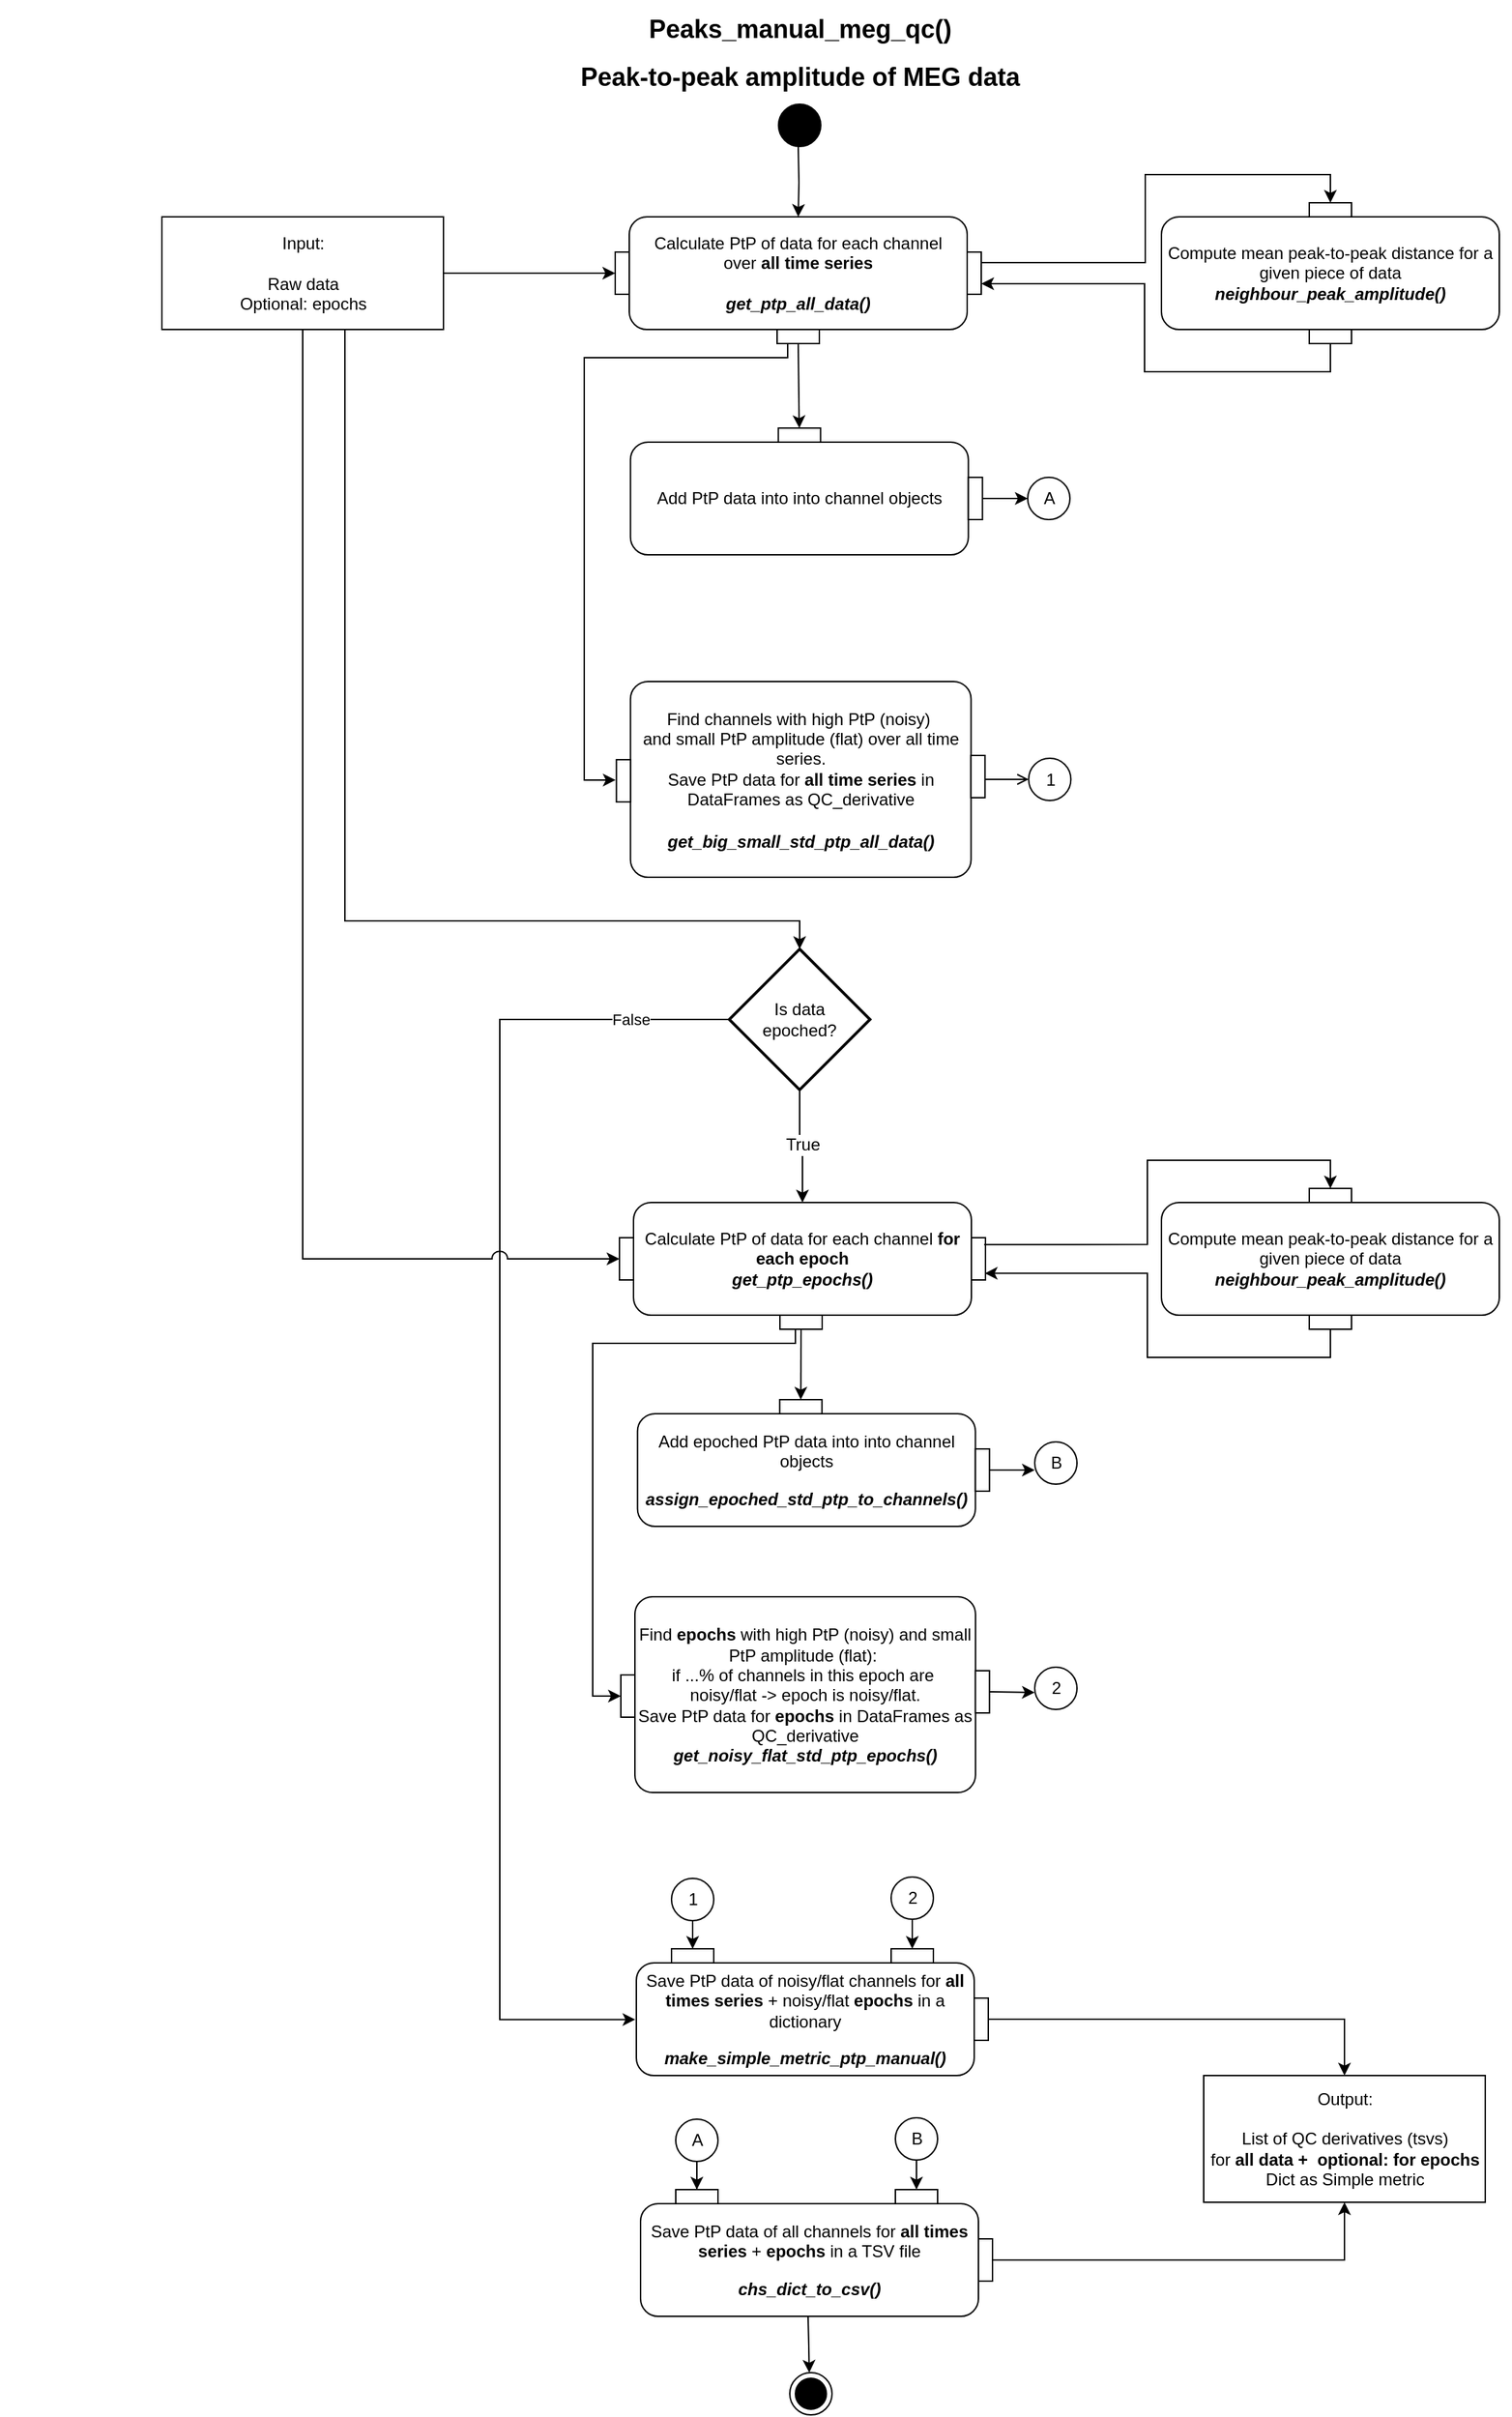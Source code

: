 <mxfile version="24.7.8">
  <diagram name="Page-1" id="929967ad-93f9-6ef4-fab6-5d389245f69c">
    <mxGraphModel dx="1468" dy="1518" grid="1" gridSize="10" guides="1" tooltips="1" connect="1" arrows="1" fold="1" page="0" pageScale="1.5" pageWidth="1169" pageHeight="826" background="none" math="0" shadow="0">
      <root>
        <mxCell id="0" style=";html=1;" />
        <mxCell id="1" style=";html=1;" parent="0" />
        <mxCell id="1672d66443f91eb5-23" value="&lt;font style=&quot;font-size: 18px;&quot;&gt;Peaks_manual_meg_qc()&lt;br style=&quot;border-color: var(--border-color);&quot;&gt;&lt;font style=&quot;border-color: var(--border-color); font-size: 18px;&quot;&gt;Peak-to-peak amplitude of MEG data&lt;/font&gt;&lt;/font&gt;" style="text;strokeColor=none;fillColor=none;html=1;fontSize=28;fontStyle=1;verticalAlign=middle;align=center;fontFamily=Helvetica;" parent="1" vertex="1">
          <mxGeometry x="198" y="-270" width="1010" height="60" as="geometry" />
        </mxCell>
        <mxCell id="_AQNHTN7oGHshsWPynQ7-32" value="&lt;p style=&quot;line-height: 18px;&quot;&gt;&lt;br&gt;&lt;/p&gt;" style="text;html=1;align=center;verticalAlign=middle;resizable=0;points=[];autosize=1;strokeColor=none;fillColor=none;fontSize=18;fontFamily=Helvetica;" parent="1" vertex="1">
          <mxGeometry x="135" y="470" width="20" height="70" as="geometry" />
        </mxCell>
        <mxCell id="aMBQikMxI9hOsdB5_Ojq-27" value="False" style="edgeStyle=orthogonalEdgeStyle;rounded=0;orthogonalLoop=1;jettySize=auto;html=1;strokeColor=default;jumpStyle=arc;entryX=-0.003;entryY=0.503;entryDx=0;entryDy=0;entryPerimeter=0;exitX=0;exitY=0.5;exitDx=0;exitDy=0;exitPerimeter=0;" parent="1" source="7kQUwR05Db2AxijS4nxS-29" target="ryDxuC_csgY444cvxS1o-5" edge="1">
          <mxGeometry x="-0.857" relative="1" as="geometry">
            <mxPoint x="590" y="1260" as="targetPoint" />
            <Array as="points">
              <mxPoint x="490" y="450" />
              <mxPoint x="490" y="1160" />
            </Array>
            <mxPoint x="-1" as="offset" />
          </mxGeometry>
        </mxCell>
        <mxCell id="46vzF8AWeMYmQVMypL44-9" value="" style="edgeStyle=orthogonalEdgeStyle;rounded=0;orthogonalLoop=1;jettySize=auto;html=1;fontSize=12;" parent="1" source="7kQUwR05Db2AxijS4nxS-29" target="aMBQikMxI9hOsdB5_Ojq-44" edge="1">
          <mxGeometry relative="1" as="geometry" />
        </mxCell>
        <mxCell id="46vzF8AWeMYmQVMypL44-10" value="True" style="edgeLabel;html=1;align=center;verticalAlign=middle;resizable=0;points=[];fontSize=12;" parent="46vzF8AWeMYmQVMypL44-9" vertex="1" connectable="0">
          <mxGeometry x="0.008" y="1" relative="1" as="geometry">
            <mxPoint as="offset" />
          </mxGeometry>
        </mxCell>
        <mxCell id="7kQUwR05Db2AxijS4nxS-29" value="Is data&lt;br&gt;epoched?" style="strokeWidth=2;html=1;shape=mxgraph.flowchart.decision;whiteSpace=wrap;fontFamily=Helvetica;" parent="1" vertex="1">
          <mxGeometry x="653" y="400" width="100" height="100" as="geometry" />
        </mxCell>
        <mxCell id="aMBQikMxI9hOsdB5_Ojq-9" value="" style="edgeStyle=orthogonalEdgeStyle;rounded=0;orthogonalLoop=1;jettySize=auto;html=1;" parent="1" target="aMBQikMxI9hOsdB5_Ojq-4" edge="1">
          <mxGeometry relative="1" as="geometry">
            <mxPoint x="702" y="-170" as="sourcePoint" />
          </mxGeometry>
        </mxCell>
        <mxCell id="aMBQikMxI9hOsdB5_Ojq-7" value="" style="edgeStyle=orthogonalEdgeStyle;rounded=0;orthogonalLoop=1;jettySize=auto;html=1;" parent="1" source="aMBQikMxI9hOsdB5_Ojq-2" target="aMBQikMxI9hOsdB5_Ojq-6" edge="1">
          <mxGeometry relative="1" as="geometry" />
        </mxCell>
        <mxCell id="aMBQikMxI9hOsdB5_Ojq-47" style="edgeStyle=orthogonalEdgeStyle;rounded=0;orthogonalLoop=1;jettySize=auto;html=1;entryX=0;entryY=0.5;entryDx=0;entryDy=0;jumpStyle=arc;jumpSize=11;exitX=0.5;exitY=1;exitDx=0;exitDy=0;" parent="1" source="aMBQikMxI9hOsdB5_Ojq-2" target="aMBQikMxI9hOsdB5_Ojq-45" edge="1">
          <mxGeometry relative="1" as="geometry">
            <mxPoint x="480" y="580" as="targetPoint" />
            <Array as="points">
              <mxPoint x="350" y="620" />
            </Array>
          </mxGeometry>
        </mxCell>
        <mxCell id="c702fmHbOb6_hQ31AN4E-1" style="edgeStyle=orthogonalEdgeStyle;rounded=0;orthogonalLoop=1;jettySize=auto;html=1;exitX=0.75;exitY=1;exitDx=0;exitDy=0;entryX=0.5;entryY=0;entryDx=0;entryDy=0;entryPerimeter=0;" parent="1" source="aMBQikMxI9hOsdB5_Ojq-2" target="7kQUwR05Db2AxijS4nxS-29" edge="1">
          <mxGeometry relative="1" as="geometry">
            <mxPoint x="470" y="260" as="targetPoint" />
            <Array as="points">
              <mxPoint x="380" y="-40" />
              <mxPoint x="380" y="380" />
              <mxPoint x="703" y="380" />
            </Array>
          </mxGeometry>
        </mxCell>
        <mxCell id="aMBQikMxI9hOsdB5_Ojq-2" value="Input:&lt;br&gt;&lt;br&gt;Raw data&lt;br&gt;Optional: epochs" style="html=1;" parent="1" vertex="1">
          <mxGeometry x="250" y="-120" width="200" height="80" as="geometry" />
        </mxCell>
        <mxCell id="aMBQikMxI9hOsdB5_Ojq-3" value="" style="group" parent="1" vertex="1" connectable="0">
          <mxGeometry x="572" y="-120" width="250" height="90" as="geometry" />
        </mxCell>
        <mxCell id="aMBQikMxI9hOsdB5_Ojq-4" value="&lt;div style=&quot;border-color: var(--border-color);&quot;&gt;Calculate PtP of data for each channel over&amp;nbsp;&lt;b style=&quot;border-color: var(--border-color);&quot;&gt;all time series&lt;/b&gt;&lt;br&gt;&lt;/div&gt;&lt;div style=&quot;border-color: var(--border-color);&quot;&gt;&lt;b style=&quot;border-color: var(--border-color);&quot;&gt;&lt;br&gt;&lt;/b&gt;&lt;/div&gt;&lt;div style=&quot;border-color: var(--border-color);&quot;&gt;&lt;b style=&quot;border-color: var(--border-color);&quot;&gt;&lt;i&gt;get_ptp_all_data()&lt;/i&gt;&lt;br&gt;&lt;/b&gt;&lt;/div&gt;" style="html=1;align=center;verticalAlign=middle;rounded=1;absoluteArcSize=1;arcSize=25;dashed=0;fontFamily=Helvetica;fontSize=12;whiteSpace=wrap;container=0;noLabel=0;imageAlign=center;" parent="aMBQikMxI9hOsdB5_Ojq-3" vertex="1">
          <mxGeometry x="10" width="240" height="80" as="geometry" />
        </mxCell>
        <mxCell id="aMBQikMxI9hOsdB5_Ojq-5" value="pinOut 2" style="fontStyle=0;labelPosition=center;verticalLabelPosition=bottom;align=center;verticalAlign=top;spacingLeft=2;fontFamily=Helvetica;fontSize=12;resizable=0;container=0;noLabel=1;" parent="aMBQikMxI9hOsdB5_Ojq-3" vertex="1">
          <mxGeometry x="115" y="80" width="30" height="10" as="geometry" />
        </mxCell>
        <mxCell id="aMBQikMxI9hOsdB5_Ojq-6" value="pinIn 2" style="fontStyle=0;labelPosition=left;verticalLabelPosition=middle;align=right;verticalAlign=middle;spacingLeft=2;fontFamily=Helvetica;fontSize=12;flipH=0;resizable=0;container=0;noLabel=1;" parent="aMBQikMxI9hOsdB5_Ojq-3" vertex="1">
          <mxGeometry y="25" width="10" height="30" as="geometry" />
        </mxCell>
        <mxCell id="aMBQikMxI9hOsdB5_Ojq-21" value="" style="group;flipH=1;" parent="1" vertex="1" connectable="0">
          <mxGeometry x="582.84" y="30" width="250" height="90" as="geometry" />
        </mxCell>
        <mxCell id="aMBQikMxI9hOsdB5_Ojq-22" value="&lt;p style=&quot;border-color: var(--border-color);&quot;&gt;Add PtP data into into channel objects&lt;/p&gt;" style="html=1;align=center;verticalAlign=middle;rounded=1;absoluteArcSize=1;arcSize=25;dashed=0;fontFamily=Helvetica;fontSize=12;whiteSpace=wrap;container=0;noLabel=0;imageAlign=center;" parent="aMBQikMxI9hOsdB5_Ojq-21" vertex="1">
          <mxGeometry y="10" width="240" height="80" as="geometry" />
        </mxCell>
        <mxCell id="aMBQikMxI9hOsdB5_Ojq-23" value="pinIn 2" style="fontStyle=0;labelPosition=left;verticalLabelPosition=middle;align=right;verticalAlign=middle;spacingLeft=2;fontFamily=Helvetica;fontSize=12;flipH=0;resizable=0;container=0;noLabel=1;" parent="aMBQikMxI9hOsdB5_Ojq-21" vertex="1">
          <mxGeometry x="240" y="35" width="10" height="30" as="geometry" />
        </mxCell>
        <mxCell id="aMBQikMxI9hOsdB5_Ojq-24" value="pinIn 1" style="fontStyle=0;labelPosition=center;verticalLabelPosition=top;align=center;verticalAlign=bottom;spacingLeft=2;fontFamily=Helvetica;fontSize=12;resizable=0;container=0;noLabel=1;" parent="aMBQikMxI9hOsdB5_Ojq-21" vertex="1">
          <mxGeometry x="105" width="30" height="10" as="geometry" />
        </mxCell>
        <mxCell id="aMBQikMxI9hOsdB5_Ojq-43" value="" style="group;flipV=1;" parent="1" vertex="1" connectable="0">
          <mxGeometry x="575" y="580" width="278.84" height="109" as="geometry" />
        </mxCell>
        <mxCell id="aMBQikMxI9hOsdB5_Ojq-44" value="Calculate PtP of data for&amp;nbsp;&lt;span style=&quot;border-color: var(--border-color); background-color: initial;&quot;&gt;each channel&amp;nbsp;&lt;/span&gt;&lt;b style=&quot;border-color: var(--border-color); background-color: initial;&quot;&gt;for each epoch&lt;br style=&quot;border-color: var(--border-color);&quot;&gt;&lt;i&gt;get_ptp_epochs()&lt;/i&gt;&lt;br&gt;&lt;/b&gt;" style="html=1;align=center;verticalAlign=middle;rounded=1;absoluteArcSize=1;arcSize=25;dashed=0;fontFamily=Helvetica;fontSize=12;whiteSpace=wrap;container=0;noLabel=0;imageAlign=center;" parent="aMBQikMxI9hOsdB5_Ojq-43" vertex="1">
          <mxGeometry x="10" width="240" height="80" as="geometry" />
        </mxCell>
        <mxCell id="aMBQikMxI9hOsdB5_Ojq-45" value="pinIn 2" style="fontStyle=0;labelPosition=left;verticalLabelPosition=middle;align=right;verticalAlign=middle;spacingLeft=2;fontFamily=Helvetica;fontSize=12;flipH=0;resizable=0;container=0;noLabel=1;" parent="aMBQikMxI9hOsdB5_Ojq-43" vertex="1">
          <mxGeometry y="25" width="10" height="30" as="geometry" />
        </mxCell>
        <mxCell id="ryDxuC_csgY444cvxS1o-98" style="edgeStyle=orthogonalEdgeStyle;rounded=0;jumpStyle=arc;jumpSize=11;orthogonalLoop=1;jettySize=auto;html=1;entryX=0;entryY=0.5;entryDx=0;entryDy=0;strokeColor=default;endSize=6;exitX=0.25;exitY=1;exitDx=0;exitDy=0;" parent="aMBQikMxI9hOsdB5_Ojq-43" source="ryDxuC_csgY444cvxS1o-49" target="ryDxuC_csgY444cvxS1o-94" edge="1">
          <mxGeometry relative="1" as="geometry">
            <Array as="points">
              <mxPoint x="125" y="90" />
              <mxPoint x="125" y="100" />
              <mxPoint x="-19" y="100" />
              <mxPoint x="-19" y="351" />
            </Array>
          </mxGeometry>
        </mxCell>
        <mxCell id="ryDxuC_csgY444cvxS1o-49" value="pinIn 1" style="fontStyle=0;labelPosition=center;verticalLabelPosition=top;align=center;verticalAlign=bottom;spacingLeft=2;fontFamily=Helvetica;fontSize=12;resizable=0;container=0;noLabel=1;" parent="aMBQikMxI9hOsdB5_Ojq-43" vertex="1">
          <mxGeometry x="114" y="80" width="30" height="10" as="geometry" />
        </mxCell>
        <mxCell id="ryDxuC_csgY444cvxS1o-85" value="pinIn 2" style="fontStyle=0;labelPosition=left;verticalLabelPosition=middle;align=right;verticalAlign=middle;spacingLeft=2;fontFamily=Helvetica;fontSize=12;flipH=0;resizable=0;container=0;noLabel=1;" parent="aMBQikMxI9hOsdB5_Ojq-43" vertex="1">
          <mxGeometry x="250" y="25" width="10" height="30" as="geometry" />
        </mxCell>
        <mxCell id="ryDxuC_csgY444cvxS1o-91" value="" style="group" parent="aMBQikMxI9hOsdB5_Ojq-43" vertex="1" connectable="0">
          <mxGeometry x="11" y="270" width="251.84" height="159" as="geometry" />
        </mxCell>
        <mxCell id="ryDxuC_csgY444cvxS1o-92" value="&lt;div style=&quot;border-color: var(--border-color);&quot;&gt;&lt;div style=&quot;border-color: var(--border-color);&quot;&gt;&lt;font style=&quot;border-color: var(--border-color);&quot;&gt;Find&amp;nbsp;&lt;b style=&quot;border-color: var(--border-color);&quot;&gt;epochs&lt;/b&gt;&amp;nbsp;with high PtP (noisy)&amp;nbsp;and small PtP amplitude (flat):&amp;nbsp;&lt;br style=&quot;border-color: var(--border-color);&quot;&gt;if ...% of channels in this epoch are&amp;nbsp;&lt;/font&gt;&lt;/div&gt;&lt;div style=&quot;border-color: var(--border-color);&quot;&gt;&lt;font style=&quot;border-color: var(--border-color);&quot;&gt;noisy/flat -&amp;gt; epoch is noisy/flat.&lt;/font&gt;&lt;/div&gt;&lt;div style=&quot;border-color: var(--border-color);&quot;&gt;&lt;font style=&quot;border-color: var(--border-color);&quot;&gt;Save PtP data for&amp;nbsp;&lt;b style=&quot;border-color: var(--border-color);&quot;&gt;epochs&lt;/b&gt;&amp;nbsp;in DataFrames as QC_derivative&lt;/font&gt;&lt;/div&gt;&lt;div style=&quot;border-color: var(--border-color);&quot;&gt;&lt;font style=&quot;border-color: var(--border-color);&quot;&gt;&lt;b style=&quot;border-color: var(--border-color);&quot;&gt;&lt;i style=&quot;border-color: var(--border-color);&quot;&gt;get_noisy_flat_std_ptp_epochs()&lt;/i&gt;&lt;/b&gt;&lt;/font&gt;&lt;/div&gt;&lt;/div&gt;" style="html=1;align=center;verticalAlign=middle;rounded=1;absoluteArcSize=1;arcSize=25;dashed=0;fontFamily=Helvetica;fontSize=12;whiteSpace=wrap;container=0;noLabel=0;imageAlign=center;" parent="ryDxuC_csgY444cvxS1o-91" vertex="1">
          <mxGeometry y="10" width="241.92" height="139" as="geometry" />
        </mxCell>
        <mxCell id="ryDxuC_csgY444cvxS1o-93" value="pinOut 1" style="fontStyle=0;labelPosition=right;verticalLabelPosition=middle;align=left;verticalAlign=middle;spacingLeft=2;fontFamily=Helvetica;fontSize=12;resizable=0;container=0;noLabel=1;" parent="ryDxuC_csgY444cvxS1o-91" vertex="1">
          <mxGeometry x="241.84" y="62.5" width="10" height="30" as="geometry" />
        </mxCell>
        <mxCell id="ryDxuC_csgY444cvxS1o-94" value="pinOut 1" style="fontStyle=0;labelPosition=right;verticalLabelPosition=middle;align=left;verticalAlign=middle;spacingLeft=2;fontFamily=Helvetica;fontSize=12;resizable=0;container=0;noLabel=1;" parent="ryDxuC_csgY444cvxS1o-91" vertex="1">
          <mxGeometry x="-10.0" y="65.5" width="10" height="30" as="geometry" />
        </mxCell>
        <mxCell id="aMBQikMxI9hOsdB5_Ojq-82" value="Output:&lt;br&gt;&lt;br&gt;List of QC derivatives (tsvs) &lt;br&gt;for &lt;b&gt;all data +&amp;nbsp; optional: for epochs&lt;/b&gt;&lt;br&gt;Dict as Simple metric" style="html=1;dashed=0;fontFamily=Helvetica;fontSize=12;fontColor=rgb(0, 0, 0);align=center;strokeColor=rgb(0, 0, 0);fillColor=rgb(255, 255, 255);" parent="1" vertex="1">
          <mxGeometry x="990" y="1200" width="200" height="90" as="geometry" />
        </mxCell>
        <mxCell id="ryDxuC_csgY444cvxS1o-4" value="" style="group" parent="1" vertex="1" connectable="0">
          <mxGeometry x="577" y="1110.0" width="260" height="100" as="geometry" />
        </mxCell>
        <mxCell id="ryDxuC_csgY444cvxS1o-5" value="&lt;p style=&quot;border-color: var(--border-color);&quot;&gt;&lt;font style=&quot;border-color: var(--border-color);&quot;&gt;Save PtP data of noisy/flat channels for&amp;nbsp;&lt;b style=&quot;border-color: var(--border-color);&quot;&gt;all times series&lt;/b&gt;&amp;nbsp;+&amp;nbsp;&lt;/font&gt;noisy/flat&amp;nbsp;&lt;b style=&quot;border-color: var(--border-color);&quot;&gt;epochs&lt;/b&gt;&amp;nbsp;in a dictionary&lt;br style=&quot;border-color: var(--border-color);&quot;&gt;&lt;/p&gt;&lt;p style=&quot;border-color: var(--border-color);&quot;&gt;&lt;b style=&quot;border-color: var(--border-color);&quot;&gt;&lt;i style=&quot;border-color: var(--border-color);&quot;&gt;make_simple_metric_ptp_manual()&lt;/i&gt;&lt;/b&gt;&lt;/p&gt;" style="html=1;align=center;verticalAlign=middle;rounded=1;absoluteArcSize=1;arcSize=25;dashed=0;fontFamily=Helvetica;fontSize=12;whiteSpace=wrap;container=0;noLabel=0;imageAlign=center;" parent="ryDxuC_csgY444cvxS1o-4" vertex="1">
          <mxGeometry x="10" y="10" width="240" height="80" as="geometry" />
        </mxCell>
        <mxCell id="ryDxuC_csgY444cvxS1o-7" value="pinOut 1" style="fontStyle=0;labelPosition=right;verticalLabelPosition=middle;align=left;verticalAlign=middle;spacingLeft=2;fontFamily=Helvetica;fontSize=12;resizable=0;container=0;noLabel=1;" parent="ryDxuC_csgY444cvxS1o-4" vertex="1">
          <mxGeometry x="250" y="35" width="10" height="30" as="geometry" />
        </mxCell>
        <mxCell id="ryDxuC_csgY444cvxS1o-9" value="pinIn 1" style="fontStyle=0;labelPosition=center;verticalLabelPosition=top;align=center;verticalAlign=bottom;spacingLeft=2;fontFamily=Helvetica;fontSize=12;resizable=0;container=0;noLabel=1;" parent="ryDxuC_csgY444cvxS1o-4" vertex="1">
          <mxGeometry x="35" width="30" height="10" as="geometry" />
        </mxCell>
        <mxCell id="ryDxuC_csgY444cvxS1o-11" value="pinIn 1" style="fontStyle=0;labelPosition=center;verticalLabelPosition=top;align=center;verticalAlign=bottom;spacingLeft=2;fontFamily=Helvetica;fontSize=12;resizable=0;container=0;noLabel=1;" parent="ryDxuC_csgY444cvxS1o-4" vertex="1">
          <mxGeometry x="191" width="30" height="10" as="geometry" />
        </mxCell>
        <mxCell id="ryDxuC_csgY444cvxS1o-45" value="" style="group" parent="1" vertex="1" connectable="0">
          <mxGeometry x="582.84" y="200" width="251.84" height="159" as="geometry" />
        </mxCell>
        <mxCell id="aMBQikMxI9hOsdB5_Ojq-66" value="&lt;div style=&quot;border-color: var(--border-color);&quot;&gt;&lt;font style=&quot;border-color: var(--border-color);&quot;&gt;Find channels with high PtP (noisy)&amp;nbsp;&lt;/font&gt;&lt;/div&gt;&lt;div style=&quot;border-color: var(--border-color);&quot;&gt;&lt;font style=&quot;border-color: var(--border-color);&quot;&gt;and small PtP amplitude (flat) over all time series.&lt;/font&gt;&lt;/div&gt;&lt;div style=&quot;border-color: var(--border-color);&quot;&gt;&lt;font style=&quot;border-color: var(--border-color);&quot;&gt;Save PtP data for&amp;nbsp;&lt;b style=&quot;border-color: var(--border-color);&quot;&gt;all time series&lt;/b&gt;&amp;nbsp;in DataFrames as QC_derivative&lt;/font&gt;&lt;/div&gt;&lt;b style=&quot;border-color: var(--border-color);&quot;&gt;&lt;i style=&quot;border-color: var(--border-color);&quot;&gt;&lt;font style=&quot;border-color: var(--border-color);&quot; face=&quot;Courier New&quot;&gt;&lt;br style=&quot;border-color: var(--border-color);&quot;&gt;&lt;/font&gt;get_big_small_std_ptp_all_data()&lt;/i&gt;&lt;/b&gt;" style="html=1;align=center;verticalAlign=middle;rounded=1;absoluteArcSize=1;arcSize=25;dashed=0;fontFamily=Helvetica;fontSize=12;whiteSpace=wrap;container=0;noLabel=0;imageAlign=center;" parent="ryDxuC_csgY444cvxS1o-45" vertex="1">
          <mxGeometry y="10" width="241.92" height="139" as="geometry" />
        </mxCell>
        <mxCell id="aMBQikMxI9hOsdB5_Ojq-68" value="pinOut 1" style="fontStyle=0;labelPosition=right;verticalLabelPosition=middle;align=left;verticalAlign=middle;spacingLeft=2;fontFamily=Helvetica;fontSize=12;resizable=0;container=0;noLabel=1;" parent="ryDxuC_csgY444cvxS1o-45" vertex="1">
          <mxGeometry x="241.84" y="62.5" width="10" height="30" as="geometry" />
        </mxCell>
        <mxCell id="ryDxuC_csgY444cvxS1o-67" value="pinOut 1" style="fontStyle=0;labelPosition=right;verticalLabelPosition=middle;align=left;verticalAlign=middle;spacingLeft=2;fontFamily=Helvetica;fontSize=12;resizable=0;container=0;noLabel=1;" parent="ryDxuC_csgY444cvxS1o-45" vertex="1">
          <mxGeometry x="-10.0" y="65.5" width="10" height="30" as="geometry" />
        </mxCell>
        <mxCell id="ryDxuC_csgY444cvxS1o-52" value="" style="group" parent="1" vertex="1" connectable="0">
          <mxGeometry x="577.84" y="720" width="260" height="90" as="geometry" />
        </mxCell>
        <mxCell id="ryDxuC_csgY444cvxS1o-53" value="&lt;p style=&quot;border-color: var(--border-color);&quot;&gt;Add epoched PtP data into into channel objects&lt;br&gt;&lt;/p&gt;&lt;p style=&quot;border-color: var(--border-color);&quot;&gt;&lt;b style=&quot;border-color: var(--border-color);&quot;&gt;&lt;i style=&quot;border-color: var(--border-color);&quot;&gt;assign_epoched_std_ptp_to_channels()&lt;/i&gt;&lt;/b&gt;&lt;/p&gt;" style="html=1;align=center;verticalAlign=middle;rounded=1;absoluteArcSize=1;arcSize=25;dashed=0;fontFamily=Helvetica;fontSize=12;whiteSpace=wrap;container=0;noLabel=0;imageAlign=center;" parent="ryDxuC_csgY444cvxS1o-52" vertex="1">
          <mxGeometry x="10" y="10" width="240" height="80" as="geometry" />
        </mxCell>
        <mxCell id="ryDxuC_csgY444cvxS1o-54" value="pinOut 1" style="fontStyle=0;labelPosition=right;verticalLabelPosition=middle;align=left;verticalAlign=middle;spacingLeft=2;fontFamily=Helvetica;fontSize=12;resizable=0;container=0;noLabel=1;" parent="ryDxuC_csgY444cvxS1o-52" vertex="1">
          <mxGeometry x="250" y="35" width="10" height="30" as="geometry" />
        </mxCell>
        <mxCell id="ryDxuC_csgY444cvxS1o-88" value="pinIn 1" style="fontStyle=0;labelPosition=center;verticalLabelPosition=top;align=center;verticalAlign=bottom;spacingLeft=2;fontFamily=Helvetica;fontSize=12;resizable=0;container=0;noLabel=1;" parent="ryDxuC_csgY444cvxS1o-52" vertex="1">
          <mxGeometry x="111" width="30" height="10" as="geometry" />
        </mxCell>
        <mxCell id="ryDxuC_csgY444cvxS1o-62" value="" style="edgeStyle=orthogonalEdgeStyle;rounded=0;jumpStyle=arc;jumpSize=11;orthogonalLoop=1;jettySize=auto;html=1;strokeColor=default;endSize=6;" parent="1" source="aMBQikMxI9hOsdB5_Ojq-5" target="aMBQikMxI9hOsdB5_Ojq-24" edge="1">
          <mxGeometry relative="1" as="geometry" />
        </mxCell>
        <mxCell id="ryDxuC_csgY444cvxS1o-63" style="edgeStyle=orthogonalEdgeStyle;rounded=0;jumpStyle=arc;jumpSize=11;orthogonalLoop=1;jettySize=auto;html=1;strokeColor=default;endSize=6;exitX=0.25;exitY=1;exitDx=0;exitDy=0;entryX=-0.053;entryY=0.483;entryDx=0;entryDy=0;entryPerimeter=0;" parent="1" source="aMBQikMxI9hOsdB5_Ojq-5" target="ryDxuC_csgY444cvxS1o-67" edge="1">
          <mxGeometry relative="1" as="geometry">
            <mxPoint x="570" y="270" as="targetPoint" />
            <Array as="points">
              <mxPoint x="695" y="-20" />
              <mxPoint x="550" y="-20" />
              <mxPoint x="550" y="280" />
            </Array>
          </mxGeometry>
        </mxCell>
        <mxCell id="ryDxuC_csgY444cvxS1o-70" value="1" style="ellipse;html=1;" parent="1" vertex="1">
          <mxGeometry x="865.68" y="264.5" width="30" height="30" as="geometry" />
        </mxCell>
        <mxCell id="ryDxuC_csgY444cvxS1o-71" value="" style="endArrow=open;html=1;rounded=0;align=center;verticalAlign=top;endFill=0;labelBackgroundColor=none;endSize=6;strokeColor=default;jumpStyle=arc;jumpSize=11;" parent="1" target="ryDxuC_csgY444cvxS1o-70" edge="1">
          <mxGeometry relative="1" as="geometry">
            <mxPoint x="834.68" y="279.5" as="sourcePoint" />
          </mxGeometry>
        </mxCell>
        <mxCell id="ryDxuC_csgY444cvxS1o-72" value="A" style="ellipse;html=1;" parent="1" vertex="1">
          <mxGeometry x="865" y="65" width="30" height="30" as="geometry" />
        </mxCell>
        <mxCell id="ryDxuC_csgY444cvxS1o-73" value="" style="edgeStyle=orthogonalEdgeStyle;rounded=0;jumpStyle=arc;jumpSize=11;orthogonalLoop=1;jettySize=auto;html=1;strokeColor=default;endSize=6;" parent="1" source="aMBQikMxI9hOsdB5_Ojq-23" target="ryDxuC_csgY444cvxS1o-72" edge="1">
          <mxGeometry relative="1" as="geometry" />
        </mxCell>
        <mxCell id="ryDxuC_csgY444cvxS1o-103" style="edgeStyle=orthogonalEdgeStyle;rounded=0;jumpStyle=arc;jumpSize=11;orthogonalLoop=1;jettySize=auto;html=1;entryX=0.5;entryY=0;entryDx=0;entryDy=0;strokeColor=default;endSize=6;" parent="1" source="ryDxuC_csgY444cvxS1o-77" target="ryDxuC_csgY444cvxS1o-9" edge="1">
          <mxGeometry relative="1" as="geometry" />
        </mxCell>
        <mxCell id="ryDxuC_csgY444cvxS1o-77" value="1" style="ellipse;html=1;" parent="1" vertex="1">
          <mxGeometry x="612" y="1060" width="30" height="30" as="geometry" />
        </mxCell>
        <mxCell id="vi1_i1-eLniknS7TK4G3-7" style="edgeStyle=orthogonalEdgeStyle;rounded=0;orthogonalLoop=1;jettySize=auto;html=1;entryX=0.5;entryY=0;entryDx=0;entryDy=0;exitX=1;exitY=0.25;exitDx=0;exitDy=0;" parent="1" source="ryDxuC_csgY444cvxS1o-81" target="vi1_i1-eLniknS7TK4G3-6" edge="1">
          <mxGeometry relative="1" as="geometry">
            <mxPoint x="840" y="-70" as="sourcePoint" />
          </mxGeometry>
        </mxCell>
        <mxCell id="ryDxuC_csgY444cvxS1o-81" value="pinIn 2" style="fontStyle=0;labelPosition=left;verticalLabelPosition=middle;align=right;verticalAlign=middle;spacingLeft=2;fontFamily=Helvetica;fontSize=12;flipH=0;resizable=0;container=0;noLabel=1;" parent="1" vertex="1">
          <mxGeometry x="822" y="-95" width="10" height="30" as="geometry" />
        </mxCell>
        <mxCell id="ryDxuC_csgY444cvxS1o-97" value="" style="edgeStyle=orthogonalEdgeStyle;rounded=0;jumpStyle=arc;jumpSize=11;orthogonalLoop=1;jettySize=auto;html=1;strokeColor=default;endSize=6;" parent="1" source="ryDxuC_csgY444cvxS1o-49" target="ryDxuC_csgY444cvxS1o-88" edge="1">
          <mxGeometry relative="1" as="geometry" />
        </mxCell>
        <mxCell id="vi1_i1-eLniknS7TK4G3-3" value="" style="group;" parent="1" vertex="1" connectable="0">
          <mxGeometry x="960" y="-130" width="240" height="100" as="geometry" />
        </mxCell>
        <mxCell id="vi1_i1-eLniknS7TK4G3-4" value="Compute mean peak-to-peak distance for a given piece of data&lt;br style=&quot;border-color: var(--border-color);&quot;&gt;&lt;b style=&quot;border-color: var(--border-color);&quot;&gt;&lt;i style=&quot;border-color: var(--border-color);&quot;&gt;neighbour_peak_amplitude()&lt;/i&gt;&lt;/b&gt;" style="html=1;align=center;verticalAlign=middle;rounded=1;absoluteArcSize=1;arcSize=25;dashed=0;fontFamily=Helvetica;fontSize=12;whiteSpace=wrap;container=0;noLabel=0;imageAlign=center;" parent="vi1_i1-eLniknS7TK4G3-3" vertex="1">
          <mxGeometry y="10" width="240" height="80" as="geometry" />
        </mxCell>
        <mxCell id="vi1_i1-eLniknS7TK4G3-5" value="pinOut 2" style="fontStyle=0;labelPosition=center;verticalLabelPosition=bottom;align=center;verticalAlign=top;spacingLeft=2;fontFamily=Helvetica;fontSize=12;resizable=0;container=0;noLabel=1;" parent="vi1_i1-eLniknS7TK4G3-3" vertex="1">
          <mxGeometry x="105" y="90" width="30" height="10" as="geometry" />
        </mxCell>
        <mxCell id="vi1_i1-eLniknS7TK4G3-6" value="pinIn 1" style="fontStyle=0;labelPosition=center;verticalLabelPosition=top;align=center;verticalAlign=bottom;spacingLeft=2;fontFamily=Helvetica;fontSize=12;resizable=0;container=0;noLabel=1;" parent="vi1_i1-eLniknS7TK4G3-3" vertex="1">
          <mxGeometry x="105" width="30" height="10" as="geometry" />
        </mxCell>
        <mxCell id="vi1_i1-eLniknS7TK4G3-8" style="edgeStyle=orthogonalEdgeStyle;rounded=0;orthogonalLoop=1;jettySize=auto;html=1;entryX=1;entryY=0.75;entryDx=0;entryDy=0;" parent="1" source="vi1_i1-eLniknS7TK4G3-5" target="ryDxuC_csgY444cvxS1o-81" edge="1">
          <mxGeometry relative="1" as="geometry">
            <mxPoint x="860" y="-70" as="targetPoint" />
            <Array as="points">
              <mxPoint x="1080" y="-10" />
              <mxPoint x="948" y="-10" />
              <mxPoint x="948" y="-73" />
            </Array>
          </mxGeometry>
        </mxCell>
        <mxCell id="vi1_i1-eLniknS7TK4G3-9" value="" style="group;" parent="1" vertex="1" connectable="0">
          <mxGeometry x="960" y="570" width="240" height="100" as="geometry" />
        </mxCell>
        <mxCell id="vi1_i1-eLniknS7TK4G3-10" value="Compute mean peak-to-peak distance for a given piece of data&lt;br style=&quot;border-color: var(--border-color);&quot;&gt;&lt;b style=&quot;border-color: var(--border-color);&quot;&gt;&lt;i style=&quot;border-color: var(--border-color);&quot;&gt;neighbour_peak_amplitude()&lt;/i&gt;&lt;/b&gt;" style="html=1;align=center;verticalAlign=middle;rounded=1;absoluteArcSize=1;arcSize=25;dashed=0;fontFamily=Helvetica;fontSize=12;whiteSpace=wrap;container=0;noLabel=0;imageAlign=center;" parent="vi1_i1-eLniknS7TK4G3-9" vertex="1">
          <mxGeometry y="10" width="240" height="80" as="geometry" />
        </mxCell>
        <mxCell id="vi1_i1-eLniknS7TK4G3-11" value="pinOut 2" style="fontStyle=0;labelPosition=center;verticalLabelPosition=bottom;align=center;verticalAlign=top;spacingLeft=2;fontFamily=Helvetica;fontSize=12;resizable=0;container=0;noLabel=1;" parent="vi1_i1-eLniknS7TK4G3-9" vertex="1">
          <mxGeometry x="105" y="90" width="30" height="10" as="geometry" />
        </mxCell>
        <mxCell id="vi1_i1-eLniknS7TK4G3-12" value="pinIn 1" style="fontStyle=0;labelPosition=center;verticalLabelPosition=top;align=center;verticalAlign=bottom;spacingLeft=2;fontFamily=Helvetica;fontSize=12;resizable=0;container=0;noLabel=1;" parent="vi1_i1-eLniknS7TK4G3-9" vertex="1">
          <mxGeometry x="105" width="30" height="10" as="geometry" />
        </mxCell>
        <mxCell id="vi1_i1-eLniknS7TK4G3-13" style="edgeStyle=orthogonalEdgeStyle;rounded=0;orthogonalLoop=1;jettySize=auto;html=1;entryX=0.5;entryY=0;entryDx=0;entryDy=0;exitX=0.908;exitY=0.161;exitDx=0;exitDy=0;exitPerimeter=0;" parent="1" source="ryDxuC_csgY444cvxS1o-85" target="vi1_i1-eLniknS7TK4G3-12" edge="1">
          <mxGeometry relative="1" as="geometry">
            <mxPoint x="970" y="550" as="targetPoint" />
          </mxGeometry>
        </mxCell>
        <mxCell id="vi1_i1-eLniknS7TK4G3-14" style="edgeStyle=orthogonalEdgeStyle;rounded=0;orthogonalLoop=1;jettySize=auto;html=1;entryX=0.95;entryY=0.842;entryDx=0;entryDy=0;entryPerimeter=0;" parent="1" source="vi1_i1-eLniknS7TK4G3-11" target="ryDxuC_csgY444cvxS1o-85" edge="1">
          <mxGeometry relative="1" as="geometry">
            <Array as="points">
              <mxPoint x="1080" y="690" />
              <mxPoint x="950" y="690" />
              <mxPoint x="950" y="630" />
            </Array>
          </mxGeometry>
        </mxCell>
        <mxCell id="c702fmHbOb6_hQ31AN4E-2" style="edgeStyle=orthogonalEdgeStyle;rounded=0;orthogonalLoop=1;jettySize=auto;html=1;" parent="1" source="ryDxuC_csgY444cvxS1o-93" edge="1">
          <mxGeometry relative="1" as="geometry">
            <mxPoint x="870" y="928" as="targetPoint" />
            <Array as="points">
              <mxPoint x="840" y="928" />
              <mxPoint x="840" y="928" />
            </Array>
          </mxGeometry>
        </mxCell>
        <mxCell id="c702fmHbOb6_hQ31AN4E-3" style="edgeStyle=orthogonalEdgeStyle;rounded=0;orthogonalLoop=1;jettySize=auto;html=1;" parent="1" source="ryDxuC_csgY444cvxS1o-54" edge="1">
          <mxGeometry relative="1" as="geometry">
            <mxPoint x="870" y="770" as="targetPoint" />
          </mxGeometry>
        </mxCell>
        <mxCell id="c702fmHbOb6_hQ31AN4E-8" style="edgeStyle=orthogonalEdgeStyle;rounded=0;orthogonalLoop=1;jettySize=auto;html=1;entryX=0.5;entryY=0;entryDx=0;entryDy=0;" parent="1" source="ryDxuC_csgY444cvxS1o-7" target="aMBQikMxI9hOsdB5_Ojq-82" edge="1">
          <mxGeometry relative="1" as="geometry">
            <mxPoint x="950" y="1120" as="targetPoint" />
            <Array as="points">
              <mxPoint x="1090" y="1160" />
            </Array>
          </mxGeometry>
        </mxCell>
        <mxCell id="2BVAxig5n0um1aNKBFDl-1" value="" style="ellipse;fillColor=strokeColor;html=1;" parent="1" vertex="1">
          <mxGeometry x="688" y="-200" width="30" height="30" as="geometry" />
        </mxCell>
        <mxCell id="bjKiGFwFyBzojByh6nKo-1" value="B" style="ellipse;html=1;" vertex="1" parent="1">
          <mxGeometry x="870" y="750" width="30" height="30" as="geometry" />
        </mxCell>
        <mxCell id="bjKiGFwFyBzojByh6nKo-2" value="2" style="ellipse;html=1;" vertex="1" parent="1">
          <mxGeometry x="870" y="910" width="30" height="30" as="geometry" />
        </mxCell>
        <mxCell id="bjKiGFwFyBzojByh6nKo-6" style="edgeStyle=orthogonalEdgeStyle;rounded=0;orthogonalLoop=1;jettySize=auto;html=1;entryX=0.5;entryY=0;entryDx=0;entryDy=0;" edge="1" parent="1" source="bjKiGFwFyBzojByh6nKo-3" target="ryDxuC_csgY444cvxS1o-11">
          <mxGeometry relative="1" as="geometry" />
        </mxCell>
        <mxCell id="bjKiGFwFyBzojByh6nKo-3" value="2" style="ellipse;html=1;" vertex="1" parent="1">
          <mxGeometry x="768" y="1059" width="30" height="30" as="geometry" />
        </mxCell>
        <mxCell id="bjKiGFwFyBzojByh6nKo-7" value="" style="group" vertex="1" connectable="0" parent="1">
          <mxGeometry x="580" y="1281.0" width="260" height="100" as="geometry" />
        </mxCell>
        <mxCell id="bjKiGFwFyBzojByh6nKo-8" value="&lt;p style=&quot;border-color: var(--border-color);&quot;&gt;&lt;font style=&quot;border-color: var(--border-color);&quot;&gt;Save PtP data of all channels for&amp;nbsp;&lt;b style=&quot;border-color: var(--border-color);&quot;&gt;all times series&lt;/b&gt;&amp;nbsp;+&amp;nbsp;&lt;/font&gt;&lt;b style=&quot;border-color: var(--border-color);&quot;&gt;epochs&lt;/b&gt;&amp;nbsp;in a TSV file&lt;br style=&quot;border-color: var(--border-color);&quot;&gt;&lt;/p&gt;&lt;p style=&quot;border-color: var(--border-color);&quot;&gt;&lt;b style=&quot;border-color: var(--border-color);&quot;&gt;&lt;i style=&quot;border-color: var(--border-color);&quot;&gt;chs_dict_to_csv()&lt;/i&gt;&lt;/b&gt;&lt;/p&gt;" style="html=1;align=center;verticalAlign=middle;rounded=1;absoluteArcSize=1;arcSize=25;dashed=0;fontFamily=Helvetica;fontSize=12;whiteSpace=wrap;container=0;noLabel=0;imageAlign=center;" vertex="1" parent="bjKiGFwFyBzojByh6nKo-7">
          <mxGeometry x="10" y="10" width="240" height="80" as="geometry" />
        </mxCell>
        <mxCell id="bjKiGFwFyBzojByh6nKo-9" value="pinOut 1" style="fontStyle=0;labelPosition=right;verticalLabelPosition=middle;align=left;verticalAlign=middle;spacingLeft=2;fontFamily=Helvetica;fontSize=12;resizable=0;container=0;noLabel=1;" vertex="1" parent="bjKiGFwFyBzojByh6nKo-7">
          <mxGeometry x="250" y="35" width="10" height="30" as="geometry" />
        </mxCell>
        <mxCell id="bjKiGFwFyBzojByh6nKo-10" value="pinIn 1" style="fontStyle=0;labelPosition=center;verticalLabelPosition=top;align=center;verticalAlign=bottom;spacingLeft=2;fontFamily=Helvetica;fontSize=12;resizable=0;container=0;noLabel=1;" vertex="1" parent="bjKiGFwFyBzojByh6nKo-7">
          <mxGeometry x="35" width="30" height="10" as="geometry" />
        </mxCell>
        <mxCell id="bjKiGFwFyBzojByh6nKo-11" value="pinIn 1" style="fontStyle=0;labelPosition=center;verticalLabelPosition=top;align=center;verticalAlign=bottom;spacingLeft=2;fontFamily=Helvetica;fontSize=12;resizable=0;container=0;noLabel=1;" vertex="1" parent="bjKiGFwFyBzojByh6nKo-7">
          <mxGeometry x="191" width="30" height="10" as="geometry" />
        </mxCell>
        <mxCell id="bjKiGFwFyBzojByh6nKo-12" value="" style="edgeStyle=orthogonalEdgeStyle;rounded=0;orthogonalLoop=1;jettySize=auto;html=1;" edge="1" parent="1">
          <mxGeometry relative="1" as="geometry">
            <mxPoint x="709" y="1371" as="sourcePoint" />
            <mxPoint x="709.84" y="1411" as="targetPoint" />
          </mxGeometry>
        </mxCell>
        <mxCell id="bjKiGFwFyBzojByh6nKo-13" style="edgeStyle=orthogonalEdgeStyle;rounded=0;jumpStyle=arc;jumpSize=11;orthogonalLoop=1;jettySize=auto;html=1;entryX=0.5;entryY=0;entryDx=0;entryDy=0;strokeColor=default;endSize=6;" edge="1" parent="1" source="bjKiGFwFyBzojByh6nKo-14" target="bjKiGFwFyBzojByh6nKo-10">
          <mxGeometry relative="1" as="geometry" />
        </mxCell>
        <mxCell id="bjKiGFwFyBzojByh6nKo-14" value="A" style="ellipse;html=1;" vertex="1" parent="1">
          <mxGeometry x="615" y="1231" width="30" height="30" as="geometry" />
        </mxCell>
        <mxCell id="bjKiGFwFyBzojByh6nKo-15" value="" style="ellipse;html=1;shape=endState;fillColor=strokeColor;" vertex="1" parent="1">
          <mxGeometry x="696" y="1411" width="30" height="30" as="geometry" />
        </mxCell>
        <mxCell id="bjKiGFwFyBzojByh6nKo-16" style="edgeStyle=orthogonalEdgeStyle;rounded=0;orthogonalLoop=1;jettySize=auto;html=1;entryX=0.5;entryY=0;entryDx=0;entryDy=0;" edge="1" parent="1" source="bjKiGFwFyBzojByh6nKo-17" target="bjKiGFwFyBzojByh6nKo-11">
          <mxGeometry relative="1" as="geometry" />
        </mxCell>
        <mxCell id="bjKiGFwFyBzojByh6nKo-17" value="B" style="ellipse;html=1;" vertex="1" parent="1">
          <mxGeometry x="771" y="1230" width="30" height="30" as="geometry" />
        </mxCell>
        <mxCell id="bjKiGFwFyBzojByh6nKo-19" style="edgeStyle=orthogonalEdgeStyle;rounded=0;orthogonalLoop=1;jettySize=auto;html=1;entryX=0.5;entryY=1;entryDx=0;entryDy=0;" edge="1" parent="1" source="bjKiGFwFyBzojByh6nKo-9" target="aMBQikMxI9hOsdB5_Ojq-82">
          <mxGeometry relative="1" as="geometry" />
        </mxCell>
      </root>
    </mxGraphModel>
  </diagram>
</mxfile>
